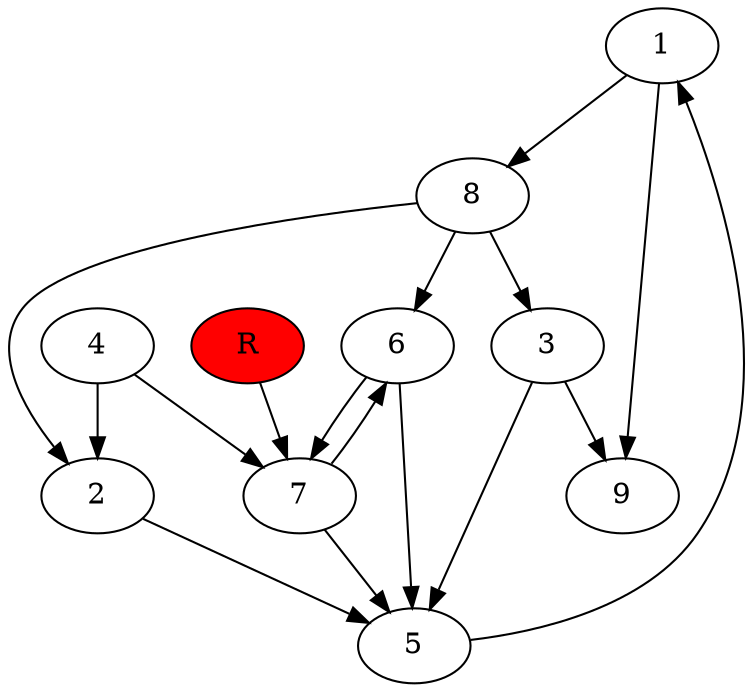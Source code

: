 digraph prb9633 {
	1
	2
	3
	4
	5
	6
	7
	8
	R [fillcolor="#ff0000" style=filled]
	1 -> 8
	1 -> 9
	2 -> 5
	3 -> 5
	3 -> 9
	4 -> 2
	4 -> 7
	5 -> 1
	6 -> 5
	6 -> 7
	7 -> 5
	7 -> 6
	8 -> 2
	8 -> 3
	8 -> 6
	R -> 7
}
